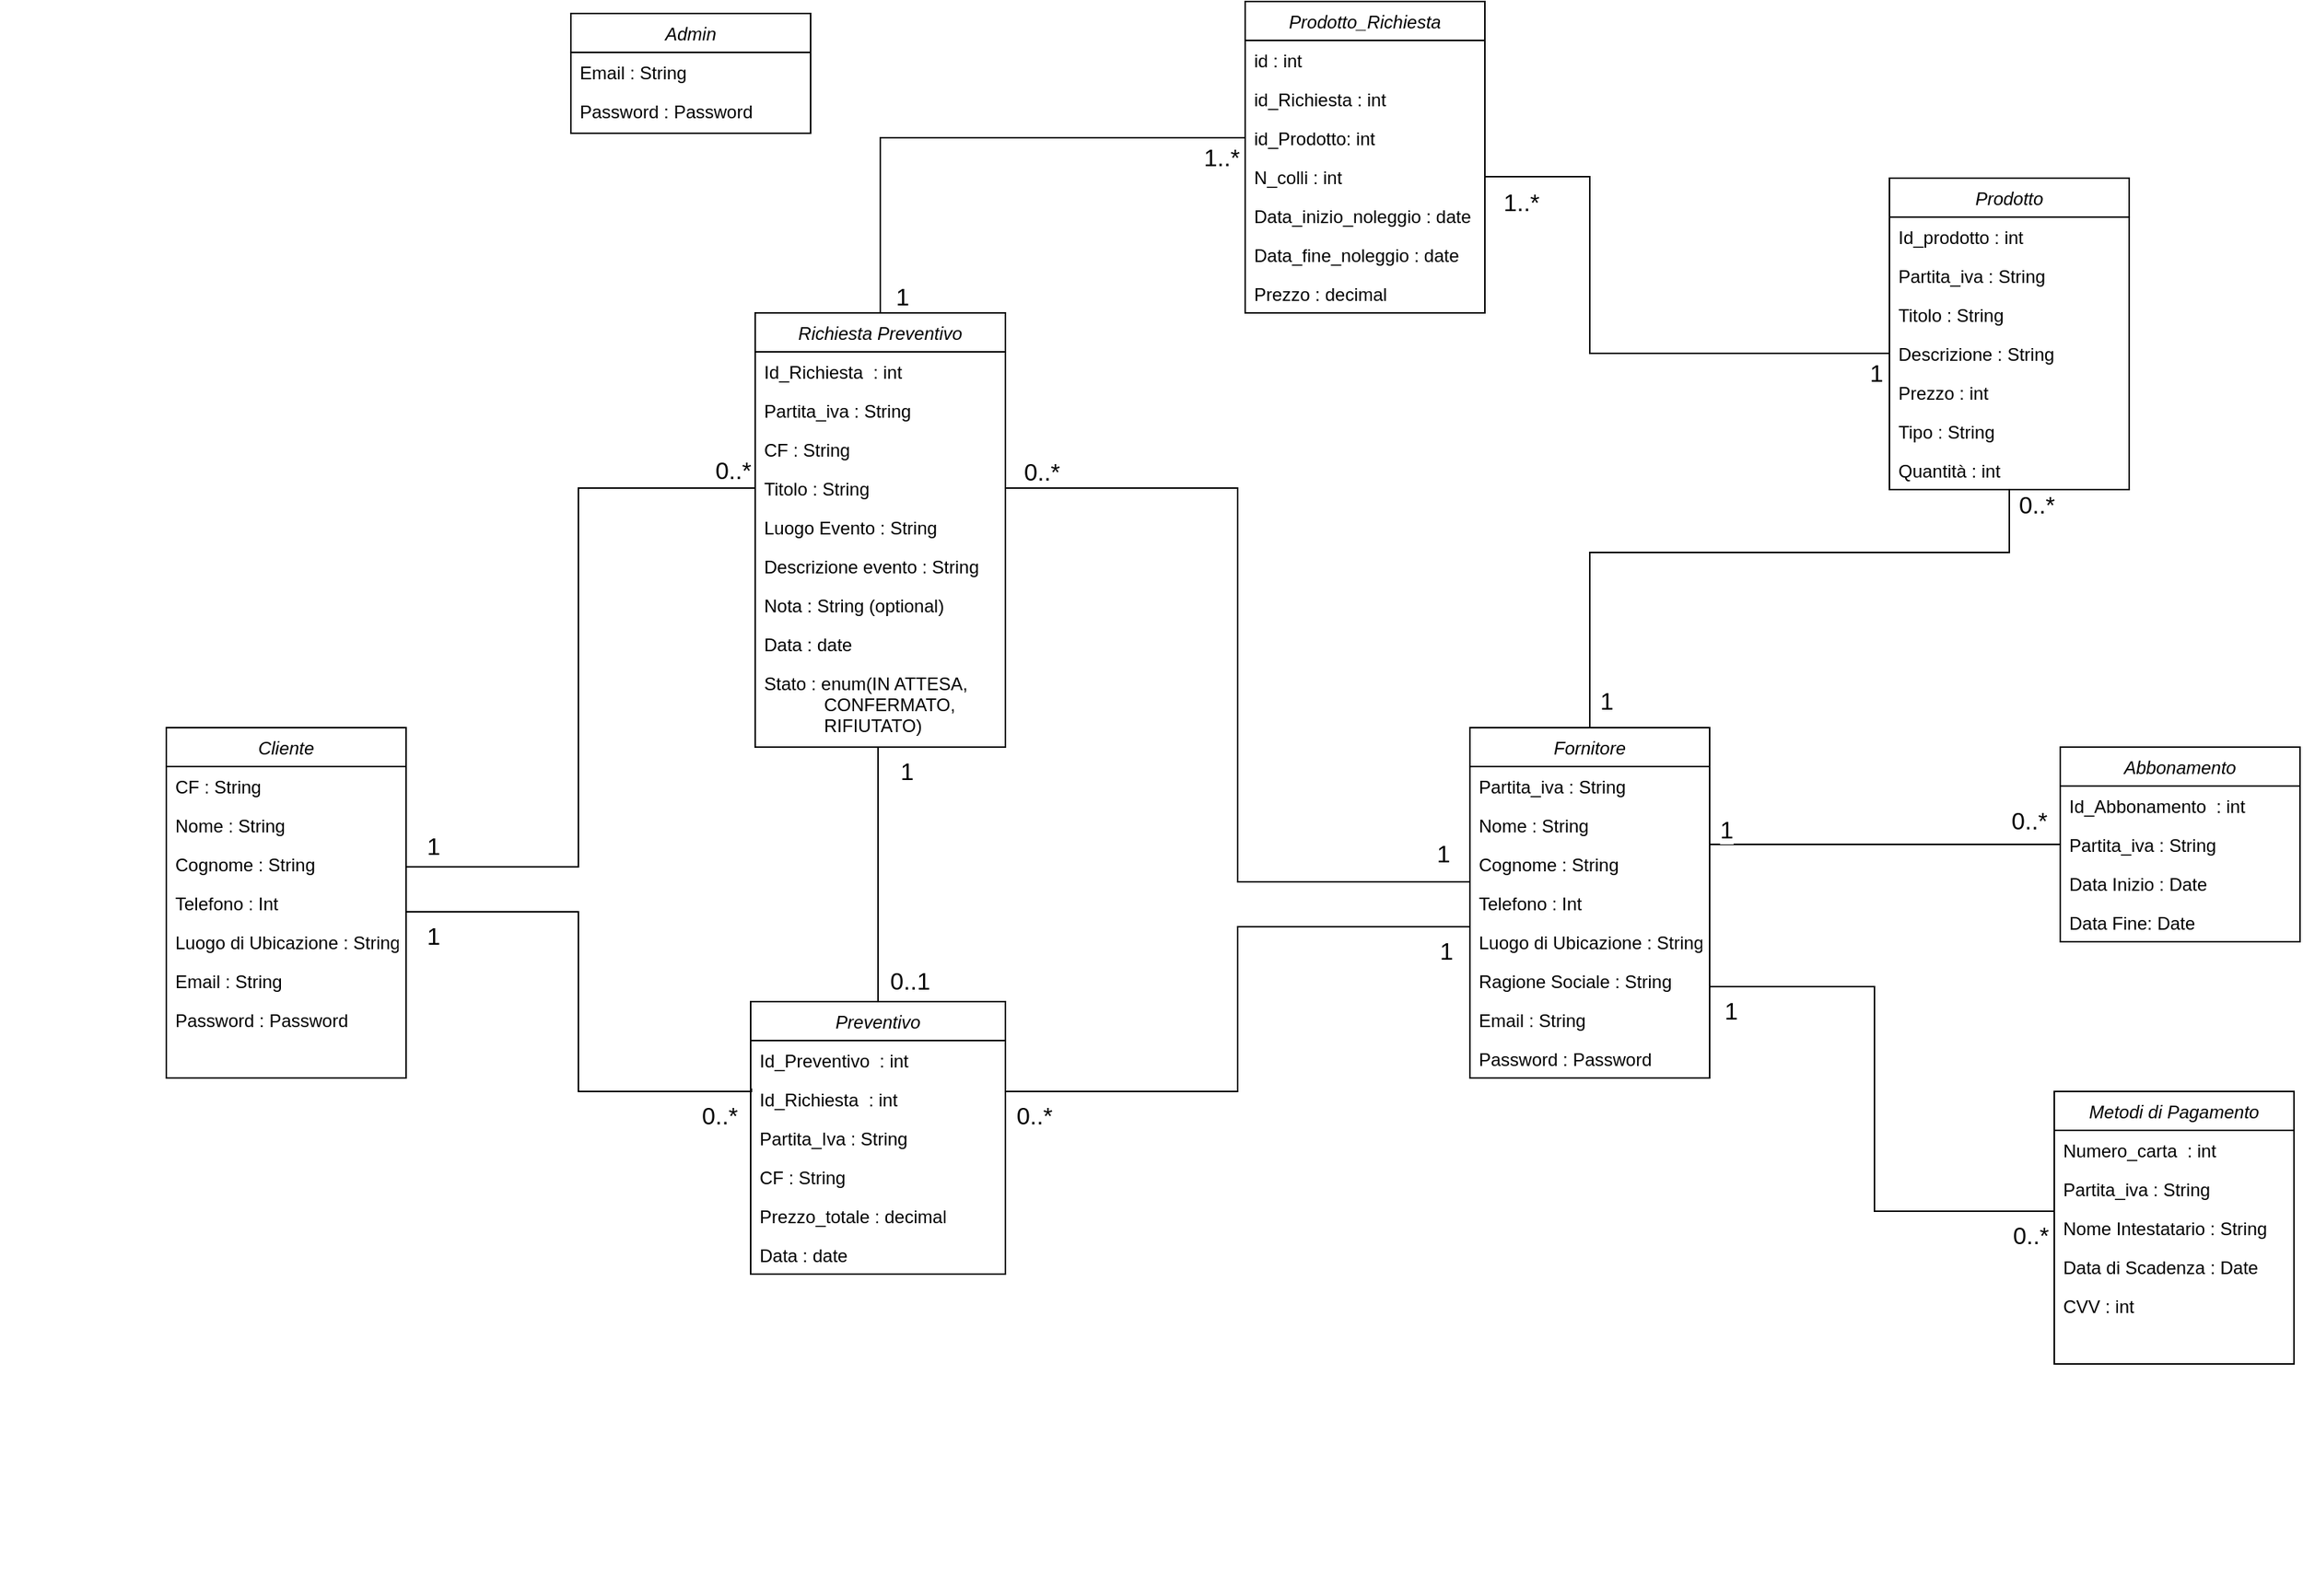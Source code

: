 <mxfile version="13.9.9" type="device"><diagram id="SDFkzyqDm2Gq8YlCir3R" name="Page-1"><mxGraphModel dx="316" dy="1874" grid="1" gridSize="10" guides="1" tooltips="1" connect="1" arrows="1" fold="1" page="1" pageScale="1" pageWidth="827" pageHeight="1169" math="0" shadow="0"><root><mxCell id="0"/><mxCell id="1" parent="0"/><mxCell id="VAvc2lGkPpi2pJsrb6RU-1" style="edgeStyle=orthogonalEdgeStyle;rounded=0;orthogonalLoop=1;jettySize=auto;html=1;endArrow=none;endFill=0;entryX=0;entryY=0.5;entryDx=0;entryDy=0;" parent="1" source="VAvc2lGkPpi2pJsrb6RU-7" target="VAvc2lGkPpi2pJsrb6RU-71" edge="1"><mxGeometry relative="1" as="geometry"><mxPoint x="390" y="-736" as="targetPoint"/><Array as="points"><mxPoint x="385" y="-546"/><mxPoint x="385" y="-799"/></Array></mxGeometry></mxCell><mxCell id="VAvc2lGkPpi2pJsrb6RU-2" value="&lt;span style=&quot;font-size: 16px&quot;&gt;0..*&lt;/span&gt;" style="edgeLabel;html=1;align=center;verticalAlign=middle;resizable=0;points=[];" parent="VAvc2lGkPpi2pJsrb6RU-1" vertex="1" connectable="0"><mxGeometry x="-0.63" relative="1" as="geometry"><mxPoint x="122.88" y="-264.94" as="offset"/></mxGeometry></mxCell><mxCell id="VAvc2lGkPpi2pJsrb6RU-3" style="edgeStyle=orthogonalEdgeStyle;rounded=0;orthogonalLoop=1;jettySize=auto;html=1;entryX=0.003;entryY=0.231;entryDx=0;entryDy=0;endArrow=none;endFill=0;exitX=1;exitY=0.115;exitDx=0;exitDy=0;exitPerimeter=0;entryPerimeter=0;" parent="1" source="VAvc2lGkPpi2pJsrb6RU-13" target="VAvc2lGkPpi2pJsrb6RU-80" edge="1"><mxGeometry relative="1" as="geometry"><Array as="points"><mxPoint x="270" y="-516"/><mxPoint x="385" y="-516"/><mxPoint x="385" y="-396"/><mxPoint x="501" y="-396"/></Array></mxGeometry></mxCell><mxCell id="VAvc2lGkPpi2pJsrb6RU-7" value="Cliente" style="swimlane;fontStyle=2;align=center;verticalAlign=top;childLayout=stackLayout;horizontal=1;startSize=26;horizontalStack=0;resizeParent=1;resizeLast=0;collapsible=1;marginBottom=0;rounded=0;shadow=0;strokeWidth=1;" parent="1" vertex="1"><mxGeometry x="110" y="-639" width="160" height="234" as="geometry"><mxRectangle x="20" y="37" width="160" height="26" as="alternateBounds"/></mxGeometry></mxCell><mxCell id="VAvc2lGkPpi2pJsrb6RU-8" value="CF : String&#10;" style="text;align=left;verticalAlign=top;spacingLeft=4;spacingRight=4;overflow=hidden;rotatable=0;points=[[0,0.5],[1,0.5]];portConstraint=eastwest;rounded=0;shadow=0;html=0;" parent="VAvc2lGkPpi2pJsrb6RU-7" vertex="1"><mxGeometry y="26" width="160" height="26" as="geometry"/></mxCell><mxCell id="VAvc2lGkPpi2pJsrb6RU-9" value="Nome : String" style="text;align=left;verticalAlign=top;spacingLeft=4;spacingRight=4;overflow=hidden;rotatable=0;points=[[0,0.5],[1,0.5]];portConstraint=eastwest;rounded=0;shadow=0;html=0;" parent="VAvc2lGkPpi2pJsrb6RU-7" vertex="1"><mxGeometry y="52" width="160" height="26" as="geometry"/></mxCell><mxCell id="VAvc2lGkPpi2pJsrb6RU-10" value="Cognome : String&#10;" style="text;align=left;verticalAlign=top;spacingLeft=4;spacingRight=4;overflow=hidden;rotatable=0;points=[[0,0.5],[1,0.5]];portConstraint=eastwest;rounded=0;shadow=0;html=0;" parent="VAvc2lGkPpi2pJsrb6RU-7" vertex="1"><mxGeometry y="78" width="160" height="26" as="geometry"/></mxCell><mxCell id="VAvc2lGkPpi2pJsrb6RU-12" value="Telefono : Int&#10;" style="text;align=left;verticalAlign=top;spacingLeft=4;spacingRight=4;overflow=hidden;rotatable=0;points=[[0,0.5],[1,0.5]];portConstraint=eastwest;rounded=0;shadow=0;html=0;" parent="VAvc2lGkPpi2pJsrb6RU-7" vertex="1"><mxGeometry y="104" width="160" height="26" as="geometry"/></mxCell><mxCell id="VAvc2lGkPpi2pJsrb6RU-13" value="Luogo di Ubicazione : String&#10;" style="text;align=left;verticalAlign=top;spacingLeft=4;spacingRight=4;overflow=hidden;rotatable=0;points=[[0,0.5],[1,0.5]];portConstraint=eastwest;rounded=0;shadow=0;html=0;" parent="VAvc2lGkPpi2pJsrb6RU-7" vertex="1"><mxGeometry y="130" width="160" height="26" as="geometry"/></mxCell><mxCell id="VAvc2lGkPpi2pJsrb6RU-14" value="Email : String&#10;" style="text;align=left;verticalAlign=top;spacingLeft=4;spacingRight=4;overflow=hidden;rotatable=0;points=[[0,0.5],[1,0.5]];portConstraint=eastwest;rounded=0;shadow=0;html=0;" parent="VAvc2lGkPpi2pJsrb6RU-7" vertex="1"><mxGeometry y="156" width="160" height="26" as="geometry"/></mxCell><mxCell id="VAvc2lGkPpi2pJsrb6RU-15" value="Password : Password" style="text;align=left;verticalAlign=top;spacingLeft=4;spacingRight=4;overflow=hidden;rotatable=0;points=[[0,0.5],[1,0.5]];portConstraint=eastwest;rounded=0;shadow=0;html=0;" parent="VAvc2lGkPpi2pJsrb6RU-7" vertex="1"><mxGeometry y="182" width="160" height="26" as="geometry"/></mxCell><mxCell id="VAvc2lGkPpi2pJsrb6RU-16" style="edgeStyle=orthogonalEdgeStyle;rounded=0;orthogonalLoop=1;jettySize=auto;html=1;entryX=1;entryY=0.5;entryDx=0;entryDy=0;endArrow=none;endFill=0;" parent="1" source="VAvc2lGkPpi2pJsrb6RU-23" target="VAvc2lGkPpi2pJsrb6RU-80" edge="1"><mxGeometry relative="1" as="geometry"><Array as="points"><mxPoint x="825" y="-506"/><mxPoint x="825" y="-396"/><mxPoint x="670" y="-396"/></Array></mxGeometry></mxCell><mxCell id="VAvc2lGkPpi2pJsrb6RU-18" style="edgeStyle=orthogonalEdgeStyle;rounded=0;orthogonalLoop=1;jettySize=auto;html=1;endArrow=none;endFill=0;exitX=0;exitY=0.5;exitDx=0;exitDy=0;entryX=1;entryY=0.5;entryDx=0;entryDy=0;" parent="1" source="VAvc2lGkPpi2pJsrb6RU-26" target="VAvc2lGkPpi2pJsrb6RU-71" edge="1"><mxGeometry relative="1" as="geometry"><mxPoint x="675" y="-799" as="targetPoint"/><Array as="points"><mxPoint x="980" y="-536"/><mxPoint x="825" y="-536"/><mxPoint x="825" y="-799"/></Array></mxGeometry></mxCell><mxCell id="VAvc2lGkPpi2pJsrb6RU-19" style="edgeStyle=orthogonalEdgeStyle;rounded=0;orthogonalLoop=1;jettySize=auto;html=1;endArrow=none;endFill=0;" parent="1" source="VAvc2lGkPpi2pJsrb6RU-23" target="VAvc2lGkPpi2pJsrb6RU-33" edge="1"><mxGeometry relative="1" as="geometry"><Array as="points"><mxPoint x="1060" y="-756"/><mxPoint x="1340" y="-756"/></Array></mxGeometry></mxCell><mxCell id="9j2mVRiyIBlWu7jZf75k-10" style="edgeStyle=orthogonalEdgeStyle;rounded=0;orthogonalLoop=1;jettySize=auto;html=1;endArrow=none;endFill=0;" edge="1" parent="1" source="VAvc2lGkPpi2pJsrb6RU-23" target="VAvc2lGkPpi2pJsrb6RU-41"><mxGeometry relative="1" as="geometry"><Array as="points"><mxPoint x="1200" y="-561"/><mxPoint x="1200" y="-561"/></Array></mxGeometry></mxCell><mxCell id="VAvc2lGkPpi2pJsrb6RU-23" value="Fornitore" style="swimlane;fontStyle=2;align=center;verticalAlign=top;childLayout=stackLayout;horizontal=1;startSize=26;horizontalStack=0;resizeParent=1;resizeLast=0;collapsible=1;marginBottom=0;rounded=0;shadow=0;strokeWidth=1;" parent="1" vertex="1"><mxGeometry x="980" y="-639" width="160" height="234" as="geometry"><mxRectangle x="890" y="37" width="160" height="26" as="alternateBounds"/></mxGeometry></mxCell><mxCell id="VAvc2lGkPpi2pJsrb6RU-24" value="Partita_iva : String&#10;" style="text;align=left;verticalAlign=top;spacingLeft=4;spacingRight=4;overflow=hidden;rotatable=0;points=[[0,0.5],[1,0.5]];portConstraint=eastwest;rounded=0;shadow=0;html=0;" parent="VAvc2lGkPpi2pJsrb6RU-23" vertex="1"><mxGeometry y="26" width="160" height="26" as="geometry"/></mxCell><mxCell id="VAvc2lGkPpi2pJsrb6RU-25" value="Nome : String" style="text;align=left;verticalAlign=top;spacingLeft=4;spacingRight=4;overflow=hidden;rotatable=0;points=[[0,0.5],[1,0.5]];portConstraint=eastwest;rounded=0;shadow=0;html=0;" parent="VAvc2lGkPpi2pJsrb6RU-23" vertex="1"><mxGeometry y="52" width="160" height="26" as="geometry"/></mxCell><mxCell id="VAvc2lGkPpi2pJsrb6RU-26" value="Cognome : String&#10;" style="text;align=left;verticalAlign=top;spacingLeft=4;spacingRight=4;overflow=hidden;rotatable=0;points=[[0,0.5],[1,0.5]];portConstraint=eastwest;rounded=0;shadow=0;html=0;" parent="VAvc2lGkPpi2pJsrb6RU-23" vertex="1"><mxGeometry y="78" width="160" height="26" as="geometry"/></mxCell><mxCell id="VAvc2lGkPpi2pJsrb6RU-27" value="Telefono : Int&#10;" style="text;align=left;verticalAlign=top;spacingLeft=4;spacingRight=4;overflow=hidden;rotatable=0;points=[[0,0.5],[1,0.5]];portConstraint=eastwest;rounded=0;shadow=0;html=0;" parent="VAvc2lGkPpi2pJsrb6RU-23" vertex="1"><mxGeometry y="104" width="160" height="26" as="geometry"/></mxCell><mxCell id="VAvc2lGkPpi2pJsrb6RU-28" value="Luogo di Ubicazione : String&#10;" style="text;align=left;verticalAlign=top;spacingLeft=4;spacingRight=4;overflow=hidden;rotatable=0;points=[[0,0.5],[1,0.5]];portConstraint=eastwest;rounded=0;shadow=0;html=0;" parent="VAvc2lGkPpi2pJsrb6RU-23" vertex="1"><mxGeometry y="130" width="160" height="26" as="geometry"/></mxCell><mxCell id="VAvc2lGkPpi2pJsrb6RU-29" value="Ragione Sociale : String&#10;" style="text;align=left;verticalAlign=top;spacingLeft=4;spacingRight=4;overflow=hidden;rotatable=0;points=[[0,0.5],[1,0.5]];portConstraint=eastwest;rounded=0;shadow=0;html=0;" parent="VAvc2lGkPpi2pJsrb6RU-23" vertex="1"><mxGeometry y="156" width="160" height="26" as="geometry"/></mxCell><mxCell id="VAvc2lGkPpi2pJsrb6RU-30" value="Email : String&#10;" style="text;align=left;verticalAlign=top;spacingLeft=4;spacingRight=4;overflow=hidden;rotatable=0;points=[[0,0.5],[1,0.5]];portConstraint=eastwest;rounded=0;shadow=0;html=0;" parent="VAvc2lGkPpi2pJsrb6RU-23" vertex="1"><mxGeometry y="182" width="160" height="26" as="geometry"/></mxCell><mxCell id="VAvc2lGkPpi2pJsrb6RU-31" value="Password : Password" style="text;align=left;verticalAlign=top;spacingLeft=4;spacingRight=4;overflow=hidden;rotatable=0;points=[[0,0.5],[1,0.5]];portConstraint=eastwest;rounded=0;shadow=0;html=0;" parent="VAvc2lGkPpi2pJsrb6RU-23" vertex="1"><mxGeometry y="208" width="160" height="26" as="geometry"/></mxCell><mxCell id="VAvc2lGkPpi2pJsrb6RU-33" value="Prodotto" style="swimlane;fontStyle=2;align=center;verticalAlign=top;childLayout=stackLayout;horizontal=1;startSize=26;horizontalStack=0;resizeParent=1;resizeLast=0;collapsible=1;marginBottom=0;rounded=0;shadow=0;strokeWidth=1;" parent="1" vertex="1"><mxGeometry x="1260" y="-1006" width="160" height="208" as="geometry"><mxRectangle x="630" y="480" width="160" height="26" as="alternateBounds"/></mxGeometry></mxCell><mxCell id="VAvc2lGkPpi2pJsrb6RU-34" value="Id_prodotto : int" style="text;align=left;verticalAlign=top;spacingLeft=4;spacingRight=4;overflow=hidden;rotatable=0;points=[[0,0.5],[1,0.5]];portConstraint=eastwest;" parent="VAvc2lGkPpi2pJsrb6RU-33" vertex="1"><mxGeometry y="26" width="160" height="26" as="geometry"/></mxCell><mxCell id="VAvc2lGkPpi2pJsrb6RU-35" value="Partita_iva : String" style="text;align=left;verticalAlign=top;spacingLeft=4;spacingRight=4;overflow=hidden;rotatable=0;points=[[0,0.5],[1,0.5]];portConstraint=eastwest;rounded=0;shadow=0;html=0;" parent="VAvc2lGkPpi2pJsrb6RU-33" vertex="1"><mxGeometry y="52" width="160" height="26" as="geometry"/></mxCell><mxCell id="VAvc2lGkPpi2pJsrb6RU-36" value="Titolo : String" style="text;align=left;verticalAlign=top;spacingLeft=4;spacingRight=4;overflow=hidden;rotatable=0;points=[[0,0.5],[1,0.5]];portConstraint=eastwest;rounded=0;shadow=0;html=0;" parent="VAvc2lGkPpi2pJsrb6RU-33" vertex="1"><mxGeometry y="78" width="160" height="26" as="geometry"/></mxCell><mxCell id="VAvc2lGkPpi2pJsrb6RU-37" value="Descrizione : String&#10;" style="text;align=left;verticalAlign=top;spacingLeft=4;spacingRight=4;overflow=hidden;rotatable=0;points=[[0,0.5],[1,0.5]];portConstraint=eastwest;rounded=0;shadow=0;html=0;" parent="VAvc2lGkPpi2pJsrb6RU-33" vertex="1"><mxGeometry y="104" width="160" height="26" as="geometry"/></mxCell><mxCell id="VAvc2lGkPpi2pJsrb6RU-38" value="Prezzo : int" style="text;align=left;verticalAlign=top;spacingLeft=4;spacingRight=4;overflow=hidden;rotatable=0;points=[[0,0.5],[1,0.5]];portConstraint=eastwest;rounded=0;shadow=0;html=0;" parent="VAvc2lGkPpi2pJsrb6RU-33" vertex="1"><mxGeometry y="130" width="160" height="26" as="geometry"/></mxCell><mxCell id="VAvc2lGkPpi2pJsrb6RU-39" value="Tipo : String" style="text;align=left;verticalAlign=top;spacingLeft=4;spacingRight=4;overflow=hidden;rotatable=0;points=[[0,0.5],[1,0.5]];portConstraint=eastwest;rounded=0;shadow=0;html=0;" parent="VAvc2lGkPpi2pJsrb6RU-33" vertex="1"><mxGeometry y="156" width="160" height="26" as="geometry"/></mxCell><mxCell id="VAvc2lGkPpi2pJsrb6RU-40" value="Quantità : int" style="text;align=left;verticalAlign=top;spacingLeft=4;spacingRight=4;overflow=hidden;rotatable=0;points=[[0,0.5],[1,0.5]];portConstraint=eastwest;rounded=0;shadow=0;html=0;" parent="VAvc2lGkPpi2pJsrb6RU-33" vertex="1"><mxGeometry y="182" width="160" height="26" as="geometry"/></mxCell><mxCell id="VAvc2lGkPpi2pJsrb6RU-41" value="Abbonamento" style="swimlane;fontStyle=2;align=center;verticalAlign=top;childLayout=stackLayout;horizontal=1;startSize=26;horizontalStack=0;resizeParent=1;resizeLast=0;collapsible=1;marginBottom=0;rounded=0;shadow=0;strokeWidth=1;" parent="1" vertex="1"><mxGeometry x="1374" y="-626" width="160" height="130" as="geometry"><mxRectangle x="1280" width="160" height="26" as="alternateBounds"/></mxGeometry></mxCell><mxCell id="VAvc2lGkPpi2pJsrb6RU-42" value="Id_Abbonamento  : int" style="text;align=left;verticalAlign=top;spacingLeft=4;spacingRight=4;overflow=hidden;rotatable=0;points=[[0,0.5],[1,0.5]];portConstraint=eastwest;" parent="VAvc2lGkPpi2pJsrb6RU-41" vertex="1"><mxGeometry y="26" width="160" height="26" as="geometry"/></mxCell><mxCell id="VAvc2lGkPpi2pJsrb6RU-43" value="Partita_iva : String&#10;" style="text;align=left;verticalAlign=top;spacingLeft=4;spacingRight=4;overflow=hidden;rotatable=0;points=[[0,0.5],[1,0.5]];portConstraint=eastwest;" parent="VAvc2lGkPpi2pJsrb6RU-41" vertex="1"><mxGeometry y="52" width="160" height="26" as="geometry"/></mxCell><mxCell id="VAvc2lGkPpi2pJsrb6RU-44" value="Data Inizio : Date" style="text;align=left;verticalAlign=top;spacingLeft=4;spacingRight=4;overflow=hidden;rotatable=0;points=[[0,0.5],[1,0.5]];portConstraint=eastwest;rounded=0;shadow=0;html=0;" parent="VAvc2lGkPpi2pJsrb6RU-41" vertex="1"><mxGeometry y="78" width="160" height="26" as="geometry"/></mxCell><mxCell id="VAvc2lGkPpi2pJsrb6RU-45" value="Data Fine: Date" style="text;align=left;verticalAlign=top;spacingLeft=4;spacingRight=4;overflow=hidden;rotatable=0;points=[[0,0.5],[1,0.5]];portConstraint=eastwest;rounded=0;shadow=0;html=0;" parent="VAvc2lGkPpi2pJsrb6RU-41" vertex="1"><mxGeometry y="104" width="160" height="26" as="geometry"/></mxCell><mxCell id="VAvc2lGkPpi2pJsrb6RU-48" value="Admin" style="swimlane;fontStyle=2;align=center;verticalAlign=top;childLayout=stackLayout;horizontal=1;startSize=26;horizontalStack=0;resizeParent=1;resizeLast=0;collapsible=1;marginBottom=0;rounded=0;shadow=0;strokeWidth=1;" parent="1" vertex="1"><mxGeometry x="380" y="-1116" width="160" height="80" as="geometry"><mxRectangle x="40" y="600" width="160" height="26" as="alternateBounds"/></mxGeometry></mxCell><mxCell id="VAvc2lGkPpi2pJsrb6RU-49" value="Email : String&#10;" style="text;align=left;verticalAlign=top;spacingLeft=4;spacingRight=4;overflow=hidden;rotatable=0;points=[[0,0.5],[1,0.5]];portConstraint=eastwest;rounded=0;shadow=0;html=0;" parent="VAvc2lGkPpi2pJsrb6RU-48" vertex="1"><mxGeometry y="26" width="160" height="26" as="geometry"/></mxCell><mxCell id="VAvc2lGkPpi2pJsrb6RU-50" value="Password : Password" style="text;align=left;verticalAlign=top;spacingLeft=4;spacingRight=4;overflow=hidden;rotatable=0;points=[[0,0.5],[1,0.5]];portConstraint=eastwest;rounded=0;shadow=0;html=0;" parent="VAvc2lGkPpi2pJsrb6RU-48" vertex="1"><mxGeometry y="52" width="160" height="26" as="geometry"/></mxCell><mxCell id="VAvc2lGkPpi2pJsrb6RU-58" style="edgeStyle=orthogonalEdgeStyle;rounded=0;orthogonalLoop=1;jettySize=auto;html=1;entryX=1;entryY=0.75;entryDx=0;entryDy=0;endArrow=none;endFill=0;" parent="1" source="VAvc2lGkPpi2pJsrb6RU-59" target="VAvc2lGkPpi2pJsrb6RU-23" edge="1"><mxGeometry relative="1" as="geometry"><Array as="points"><mxPoint x="1250" y="-316"/><mxPoint x="1250" y="-466"/><mxPoint x="1140" y="-466"/></Array></mxGeometry></mxCell><mxCell id="VAvc2lGkPpi2pJsrb6RU-59" value="Metodi di Pagamento" style="swimlane;fontStyle=2;align=center;verticalAlign=top;childLayout=stackLayout;horizontal=1;startSize=26;horizontalStack=0;resizeParent=1;resizeLast=0;collapsible=1;marginBottom=0;rounded=0;shadow=0;strokeWidth=1;" parent="1" vertex="1"><mxGeometry x="1370" y="-396" width="160" height="182" as="geometry"><mxRectangle x="1280" y="330" width="160" height="26" as="alternateBounds"/></mxGeometry></mxCell><mxCell id="VAvc2lGkPpi2pJsrb6RU-60" value="Numero_carta  : int" style="text;align=left;verticalAlign=top;spacingLeft=4;spacingRight=4;overflow=hidden;rotatable=0;points=[[0,0.5],[1,0.5]];portConstraint=eastwest;" parent="VAvc2lGkPpi2pJsrb6RU-59" vertex="1"><mxGeometry y="26" width="160" height="26" as="geometry"/></mxCell><mxCell id="9j2mVRiyIBlWu7jZf75k-11" value="Partita_iva : String&#10;" style="text;align=left;verticalAlign=top;spacingLeft=4;spacingRight=4;overflow=hidden;rotatable=0;points=[[0,0.5],[1,0.5]];portConstraint=eastwest;" vertex="1" parent="VAvc2lGkPpi2pJsrb6RU-59"><mxGeometry y="52" width="160" height="26" as="geometry"/></mxCell><mxCell id="VAvc2lGkPpi2pJsrb6RU-62" value="Nome Intestatario : String" style="text;align=left;verticalAlign=top;spacingLeft=4;spacingRight=4;overflow=hidden;rotatable=0;points=[[0,0.5],[1,0.5]];portConstraint=eastwest;rounded=0;shadow=0;html=0;" parent="VAvc2lGkPpi2pJsrb6RU-59" vertex="1"><mxGeometry y="78" width="160" height="26" as="geometry"/></mxCell><mxCell id="VAvc2lGkPpi2pJsrb6RU-63" value="Data di Scadenza : Date" style="text;align=left;verticalAlign=top;spacingLeft=4;spacingRight=4;overflow=hidden;rotatable=0;points=[[0,0.5],[1,0.5]];portConstraint=eastwest;rounded=0;shadow=0;html=0;" parent="VAvc2lGkPpi2pJsrb6RU-59" vertex="1"><mxGeometry y="104" width="160" height="26" as="geometry"/></mxCell><mxCell id="VAvc2lGkPpi2pJsrb6RU-64" value="CVV : int" style="text;align=left;verticalAlign=top;spacingLeft=4;spacingRight=4;overflow=hidden;rotatable=0;points=[[0,0.5],[1,0.5]];portConstraint=eastwest;rounded=0;shadow=0;html=0;" parent="VAvc2lGkPpi2pJsrb6RU-59" vertex="1"><mxGeometry y="130" width="160" height="26" as="geometry"/></mxCell><mxCell id="VAvc2lGkPpi2pJsrb6RU-65" style="edgeStyle=orthogonalEdgeStyle;rounded=0;orthogonalLoop=1;jettySize=auto;html=1;entryX=0.5;entryY=0;entryDx=0;entryDy=0;endArrow=none;endFill=0;" parent="1" source="VAvc2lGkPpi2pJsrb6RU-67" target="VAvc2lGkPpi2pJsrb6RU-78" edge="1"><mxGeometry relative="1" as="geometry"><Array as="points"><mxPoint x="585" y="-526"/><mxPoint x="585" y="-526"/></Array></mxGeometry></mxCell><mxCell id="VAvc2lGkPpi2pJsrb6RU-66" style="edgeStyle=orthogonalEdgeStyle;rounded=0;orthogonalLoop=1;jettySize=auto;html=1;endArrow=none;endFill=0;" parent="1" source="VAvc2lGkPpi2pJsrb6RU-67" target="VAvc2lGkPpi2pJsrb6RU-89" edge="1"><mxGeometry relative="1" as="geometry"/></mxCell><mxCell id="VAvc2lGkPpi2pJsrb6RU-67" value="Richiesta Preventivo" style="swimlane;fontStyle=2;align=center;verticalAlign=top;childLayout=stackLayout;horizontal=1;startSize=26;horizontalStack=0;resizeParent=1;resizeLast=0;collapsible=1;marginBottom=0;rounded=0;shadow=0;strokeWidth=1;" parent="1" vertex="1"><mxGeometry x="503" y="-916" width="167" height="290" as="geometry"><mxRectangle x="310" y="-80" width="160" height="26" as="alternateBounds"/></mxGeometry></mxCell><mxCell id="VAvc2lGkPpi2pJsrb6RU-68" value="Id_Richiesta  : int" style="text;align=left;verticalAlign=top;spacingLeft=4;spacingRight=4;overflow=hidden;rotatable=0;points=[[0,0.5],[1,0.5]];portConstraint=eastwest;" parent="VAvc2lGkPpi2pJsrb6RU-67" vertex="1"><mxGeometry y="26" width="167" height="26" as="geometry"/></mxCell><mxCell id="VAvc2lGkPpi2pJsrb6RU-70" value="Partita_iva : String&#10;" style="text;align=left;verticalAlign=top;spacingLeft=4;spacingRight=4;overflow=hidden;rotatable=0;points=[[0,0.5],[1,0.5]];portConstraint=eastwest;" parent="VAvc2lGkPpi2pJsrb6RU-67" vertex="1"><mxGeometry y="52" width="167" height="26" as="geometry"/></mxCell><mxCell id="VAvc2lGkPpi2pJsrb6RU-71" value="CF : String" style="text;align=left;verticalAlign=top;spacingLeft=4;spacingRight=4;overflow=hidden;rotatable=0;points=[[0,0.5],[1,0.5]];portConstraint=eastwest;" parent="VAvc2lGkPpi2pJsrb6RU-67" vertex="1"><mxGeometry y="78" width="167" height="26" as="geometry"/></mxCell><mxCell id="VAvc2lGkPpi2pJsrb6RU-72" value="Titolo : String" style="text;align=left;verticalAlign=top;spacingLeft=4;spacingRight=4;overflow=hidden;rotatable=0;points=[[0,0.5],[1,0.5]];portConstraint=eastwest;rounded=0;shadow=0;html=0;" parent="VAvc2lGkPpi2pJsrb6RU-67" vertex="1"><mxGeometry y="104" width="167" height="26" as="geometry"/></mxCell><mxCell id="VAvc2lGkPpi2pJsrb6RU-73" value="Luogo Evento : String " style="text;align=left;verticalAlign=top;spacingLeft=4;spacingRight=4;overflow=hidden;rotatable=0;points=[[0,0.5],[1,0.5]];portConstraint=eastwest;rounded=0;shadow=0;html=0;" parent="VAvc2lGkPpi2pJsrb6RU-67" vertex="1"><mxGeometry y="130" width="167" height="26" as="geometry"/></mxCell><mxCell id="VAvc2lGkPpi2pJsrb6RU-74" value="Descrizione evento : String" style="text;align=left;verticalAlign=top;spacingLeft=4;spacingRight=4;overflow=hidden;rotatable=0;points=[[0,0.5],[1,0.5]];portConstraint=eastwest;rounded=0;shadow=0;html=0;" parent="VAvc2lGkPpi2pJsrb6RU-67" vertex="1"><mxGeometry y="156" width="167" height="26" as="geometry"/></mxCell><mxCell id="VAvc2lGkPpi2pJsrb6RU-75" value="Nota : String (optional)" style="text;align=left;verticalAlign=top;spacingLeft=4;spacingRight=4;overflow=hidden;rotatable=0;points=[[0,0.5],[1,0.5]];portConstraint=eastwest;rounded=0;shadow=0;html=0;" parent="VAvc2lGkPpi2pJsrb6RU-67" vertex="1"><mxGeometry y="182" width="167" height="26" as="geometry"/></mxCell><mxCell id="VAvc2lGkPpi2pJsrb6RU-76" value="Data : date" style="text;align=left;verticalAlign=top;spacingLeft=4;spacingRight=4;overflow=hidden;rotatable=0;points=[[0,0.5],[1,0.5]];portConstraint=eastwest;rounded=0;shadow=0;html=0;" parent="VAvc2lGkPpi2pJsrb6RU-67" vertex="1"><mxGeometry y="208" width="167" height="26" as="geometry"/></mxCell><mxCell id="VAvc2lGkPpi2pJsrb6RU-77" value="Stato : enum(IN ATTESA, &#10;            CONFERMATO, &#10;            RIFIUTATO)" style="text;align=left;verticalAlign=top;spacingLeft=4;spacingRight=4;overflow=hidden;rotatable=0;points=[[0,0.5],[1,0.5]];portConstraint=eastwest;rounded=0;shadow=0;html=0;" parent="VAvc2lGkPpi2pJsrb6RU-67" vertex="1"><mxGeometry y="234" width="167" height="56" as="geometry"/></mxCell><mxCell id="VAvc2lGkPpi2pJsrb6RU-78" value="Preventivo" style="swimlane;fontStyle=2;align=center;verticalAlign=top;childLayout=stackLayout;horizontal=1;startSize=26;horizontalStack=0;resizeParent=1;resizeLast=0;collapsible=1;marginBottom=0;rounded=0;shadow=0;strokeWidth=1;" parent="1" vertex="1"><mxGeometry x="500" y="-456" width="170" height="182" as="geometry"><mxRectangle x="580" y="-80" width="160" height="26" as="alternateBounds"/></mxGeometry></mxCell><mxCell id="VAvc2lGkPpi2pJsrb6RU-79" value="Id_Preventivo  : int" style="text;align=left;verticalAlign=top;spacingLeft=4;spacingRight=4;overflow=hidden;rotatable=0;points=[[0,0.5],[1,0.5]];portConstraint=eastwest;" parent="VAvc2lGkPpi2pJsrb6RU-78" vertex="1"><mxGeometry y="26" width="170" height="26" as="geometry"/></mxCell><mxCell id="VAvc2lGkPpi2pJsrb6RU-80" value="Id_Richiesta  : int " style="text;align=left;verticalAlign=top;spacingLeft=4;spacingRight=4;overflow=hidden;rotatable=0;points=[[0,0.5],[1,0.5]];portConstraint=eastwest;" parent="VAvc2lGkPpi2pJsrb6RU-78" vertex="1"><mxGeometry y="52" width="170" height="26" as="geometry"/></mxCell><mxCell id="VAvc2lGkPpi2pJsrb6RU-81" value="Partita_Iva : String" style="text;align=left;verticalAlign=top;spacingLeft=4;spacingRight=4;overflow=hidden;rotatable=0;points=[[0,0.5],[1,0.5]];portConstraint=eastwest;rounded=0;shadow=0;html=0;" parent="VAvc2lGkPpi2pJsrb6RU-78" vertex="1"><mxGeometry y="78" width="170" height="26" as="geometry"/></mxCell><mxCell id="VAvc2lGkPpi2pJsrb6RU-82" value="CF : String" style="text;align=left;verticalAlign=top;spacingLeft=4;spacingRight=4;overflow=hidden;rotatable=0;points=[[0,0.5],[1,0.5]];portConstraint=eastwest;rounded=0;shadow=0;html=0;" parent="VAvc2lGkPpi2pJsrb6RU-78" vertex="1"><mxGeometry y="104" width="170" height="26" as="geometry"/></mxCell><mxCell id="VAvc2lGkPpi2pJsrb6RU-83" value="Prezzo_totale : decimal" style="text;align=left;verticalAlign=top;spacingLeft=4;spacingRight=4;overflow=hidden;rotatable=0;points=[[0,0.5],[1,0.5]];portConstraint=eastwest;rounded=0;shadow=0;html=0;" parent="VAvc2lGkPpi2pJsrb6RU-78" vertex="1"><mxGeometry y="130" width="170" height="26" as="geometry"/></mxCell><mxCell id="VAvc2lGkPpi2pJsrb6RU-84" value="Data : date" style="text;align=left;verticalAlign=top;spacingLeft=4;spacingRight=4;overflow=hidden;rotatable=0;points=[[0,0.5],[1,0.5]];portConstraint=eastwest;rounded=0;shadow=0;html=0;" parent="VAvc2lGkPpi2pJsrb6RU-78" vertex="1"><mxGeometry y="156" width="170" height="26" as="geometry"/></mxCell><mxCell id="VAvc2lGkPpi2pJsrb6RU-85" style="edgeStyle=orthogonalEdgeStyle;rounded=0;orthogonalLoop=1;jettySize=auto;html=1;entryX=0;entryY=0.5;entryDx=0;entryDy=0;endArrow=none;endFill=0;exitX=1;exitY=0.5;exitDx=0;exitDy=0;" parent="1" source="VAvc2lGkPpi2pJsrb6RU-90" target="VAvc2lGkPpi2pJsrb6RU-37" edge="1"><mxGeometry relative="1" as="geometry"><Array as="points"><mxPoint x="1060" y="-1007"/><mxPoint x="1060" y="-889"/></Array></mxGeometry></mxCell><mxCell id="VAvc2lGkPpi2pJsrb6RU-86" value="Prodotto_Richiesta" style="swimlane;fontStyle=2;align=center;verticalAlign=top;childLayout=stackLayout;horizontal=1;startSize=26;horizontalStack=0;resizeParent=1;resizeLast=0;collapsible=1;marginBottom=0;rounded=0;shadow=0;strokeWidth=1;" parent="1" vertex="1"><mxGeometry x="830" y="-1124" width="160" height="208" as="geometry"><mxRectangle x="460" y="230" width="160" height="26" as="alternateBounds"/></mxGeometry></mxCell><mxCell id="VAvc2lGkPpi2pJsrb6RU-87" value="id : int&#10;" style="text;align=left;verticalAlign=top;spacingLeft=4;spacingRight=4;overflow=hidden;rotatable=0;points=[[0,0.5],[1,0.5]];portConstraint=eastwest;" parent="VAvc2lGkPpi2pJsrb6RU-86" vertex="1"><mxGeometry y="26" width="160" height="26" as="geometry"/></mxCell><mxCell id="VAvc2lGkPpi2pJsrb6RU-88" value="id_Richiesta : int&#10;" style="text;align=left;verticalAlign=top;spacingLeft=4;spacingRight=4;overflow=hidden;rotatable=0;points=[[0,0.5],[1,0.5]];portConstraint=eastwest;" parent="VAvc2lGkPpi2pJsrb6RU-86" vertex="1"><mxGeometry y="52" width="160" height="26" as="geometry"/></mxCell><mxCell id="VAvc2lGkPpi2pJsrb6RU-89" value="id_Prodotto: int" style="text;align=left;verticalAlign=top;spacingLeft=4;spacingRight=4;overflow=hidden;rotatable=0;points=[[0,0.5],[1,0.5]];portConstraint=eastwest;rounded=0;shadow=0;html=0;" parent="VAvc2lGkPpi2pJsrb6RU-86" vertex="1"><mxGeometry y="78" width="160" height="26" as="geometry"/></mxCell><mxCell id="VAvc2lGkPpi2pJsrb6RU-90" value="N_colli : int" style="text;align=left;verticalAlign=top;spacingLeft=4;spacingRight=4;overflow=hidden;rotatable=0;points=[[0,0.5],[1,0.5]];portConstraint=eastwest;rounded=0;shadow=0;html=0;" parent="VAvc2lGkPpi2pJsrb6RU-86" vertex="1"><mxGeometry y="104" width="160" height="26" as="geometry"/></mxCell><mxCell id="VAvc2lGkPpi2pJsrb6RU-91" value="Data_inizio_noleggio : date" style="text;align=left;verticalAlign=top;spacingLeft=4;spacingRight=4;overflow=hidden;rotatable=0;points=[[0,0.5],[1,0.5]];portConstraint=eastwest;rounded=0;shadow=0;html=0;" parent="VAvc2lGkPpi2pJsrb6RU-86" vertex="1"><mxGeometry y="130" width="160" height="26" as="geometry"/></mxCell><mxCell id="VAvc2lGkPpi2pJsrb6RU-92" value="Data_fine_noleggio : date" style="text;align=left;verticalAlign=top;spacingLeft=4;spacingRight=4;overflow=hidden;rotatable=0;points=[[0,0.5],[1,0.5]];portConstraint=eastwest;rounded=0;shadow=0;html=0;" parent="VAvc2lGkPpi2pJsrb6RU-86" vertex="1"><mxGeometry y="156" width="160" height="26" as="geometry"/></mxCell><mxCell id="VAvc2lGkPpi2pJsrb6RU-93" value="Prezzo : decimal" style="text;align=left;verticalAlign=top;spacingLeft=4;spacingRight=4;overflow=hidden;rotatable=0;points=[[0,0.5],[1,0.5]];portConstraint=eastwest;rounded=0;shadow=0;html=0;" parent="VAvc2lGkPpi2pJsrb6RU-86" vertex="1"><mxGeometry y="182" width="160" height="26" as="geometry"/></mxCell><mxCell id="VAvc2lGkPpi2pJsrb6RU-107" value="&lt;span style=&quot;font-size: 16px&quot;&gt;0..*&lt;/span&gt;" style="edgeLabel;html=1;align=center;verticalAlign=middle;resizable=0;points=[];" parent="1" vertex="1" connectable="0"><mxGeometry x="495.002" y="-426" as="geometry"><mxPoint x="-16" y="46" as="offset"/></mxGeometry></mxCell><mxCell id="VAvc2lGkPpi2pJsrb6RU-108" value="&lt;span style=&quot;font-size: 16px&quot;&gt;1&lt;/span&gt;" style="edgeLabel;html=1;align=center;verticalAlign=middle;resizable=0;points=[];" parent="1" vertex="1" connectable="0"><mxGeometry x="304.002" y="-546" as="geometry"><mxPoint x="-16" y="46" as="offset"/></mxGeometry></mxCell><mxCell id="VAvc2lGkPpi2pJsrb6RU-109" value="&lt;span style=&quot;font-size: 16px&quot;&gt;1&lt;/span&gt;" style="edgeLabel;html=1;align=center;verticalAlign=middle;resizable=0;points=[];" parent="1" vertex="1" connectable="0"><mxGeometry x="-0.001" y="-416" as="geometry"><mxPoint x="601" y="-511" as="offset"/></mxGeometry></mxCell><mxCell id="VAvc2lGkPpi2pJsrb6RU-110" value="&lt;span style=&quot;font-size: 16px&quot;&gt;0..*&lt;/span&gt;" style="edgeLabel;html=1;align=center;verticalAlign=middle;resizable=0;points=[];" parent="1" vertex="1" connectable="0"><mxGeometry x="710.002" y="-856" as="geometry"><mxPoint x="-16" y="46" as="offset"/></mxGeometry></mxCell><mxCell id="VAvc2lGkPpi2pJsrb6RU-111" value="&lt;span style=&quot;font-size: 16px&quot;&gt;1&lt;/span&gt;" style="edgeLabel;html=1;align=center;verticalAlign=middle;resizable=0;points=[];" parent="1" vertex="1" connectable="0"><mxGeometry x="978.002" y="-601" as="geometry"><mxPoint x="-16" y="46" as="offset"/></mxGeometry></mxCell><mxCell id="VAvc2lGkPpi2pJsrb6RU-112" value="&lt;span style=&quot;font-size: 16px&quot;&gt;1&lt;/span&gt;" style="edgeLabel;html=1;align=center;verticalAlign=middle;resizable=0;points=[];" parent="1" vertex="1" connectable="0"><mxGeometry x="304.002" y="-606" as="geometry"><mxPoint x="-16" y="46" as="offset"/></mxGeometry></mxCell><mxCell id="VAvc2lGkPpi2pJsrb6RU-113" value="&lt;span style=&quot;font-size: 16px&quot;&gt;1&lt;/span&gt;" style="edgeLabel;html=1;align=center;verticalAlign=middle;resizable=0;points=[];" parent="1" vertex="1" connectable="0"><mxGeometry x="980.002" y="-536" as="geometry"><mxPoint x="-16" y="46" as="offset"/></mxGeometry></mxCell><mxCell id="VAvc2lGkPpi2pJsrb6RU-114" value="&lt;span style=&quot;font-size: 16px&quot;&gt;0..*&lt;/span&gt;" style="edgeLabel;html=1;align=center;verticalAlign=middle;resizable=0;points=[];" parent="1" vertex="1" connectable="0"><mxGeometry x="705.002" y="-426" as="geometry"><mxPoint x="-16" y="46" as="offset"/></mxGeometry></mxCell><mxCell id="VAvc2lGkPpi2pJsrb6RU-115" value="&lt;span style=&quot;font-size: 16px&quot;&gt;1&lt;/span&gt;" style="edgeLabel;html=1;align=center;verticalAlign=middle;resizable=0;points=[];" parent="1" vertex="1" connectable="0"><mxGeometry x="620.002" y="-656" as="geometry"><mxPoint x="-16" y="46" as="offset"/></mxGeometry></mxCell><mxCell id="VAvc2lGkPpi2pJsrb6RU-116" value="&lt;span style=&quot;font-size: 16px&quot;&gt;0..1&lt;/span&gt;" style="edgeLabel;html=1;align=center;verticalAlign=middle;resizable=0;points=[];" parent="1" vertex="1" connectable="0"><mxGeometry x="622.002" y="-516" as="geometry"><mxPoint x="-16" y="46" as="offset"/></mxGeometry></mxCell><mxCell id="VAvc2lGkPpi2pJsrb6RU-117" value="&lt;span style=&quot;font-size: 16px&quot;&gt;1..*&lt;/span&gt;" style="edgeLabel;html=1;align=center;verticalAlign=middle;resizable=0;points=[];" parent="1" vertex="1" connectable="0"><mxGeometry x="830.002" y="-1066" as="geometry"><mxPoint x="-16" y="46" as="offset"/></mxGeometry></mxCell><mxCell id="VAvc2lGkPpi2pJsrb6RU-118" value="&lt;span style=&quot;font-size: 16px&quot;&gt;1&lt;/span&gt;" style="edgeLabel;html=1;align=center;verticalAlign=middle;resizable=0;points=[];" parent="1" vertex="1" connectable="0"><mxGeometry x="649.999" y="-365" as="geometry"><mxPoint x="601" y="-511" as="offset"/></mxGeometry></mxCell><mxCell id="VAvc2lGkPpi2pJsrb6RU-119" value="&lt;span style=&quot;font-size: 16px&quot;&gt;1..*&lt;/span&gt;" style="edgeLabel;html=1;align=center;verticalAlign=middle;resizable=0;points=[];" parent="1" vertex="1" connectable="0"><mxGeometry x="1030.002" y="-1036" as="geometry"><mxPoint x="-16" y="46" as="offset"/></mxGeometry></mxCell><mxCell id="VAvc2lGkPpi2pJsrb6RU-120" value="&lt;span style=&quot;font-size: 16px&quot;&gt;1&lt;/span&gt;" style="edgeLabel;html=1;align=center;verticalAlign=middle;resizable=0;points=[];" parent="1" vertex="1" connectable="0"><mxGeometry x="469.999" y="-146" as="geometry"><mxPoint x="601" y="-511" as="offset"/></mxGeometry></mxCell><mxCell id="VAvc2lGkPpi2pJsrb6RU-121" value="&lt;span style=&quot;font-size: 16px&quot;&gt;0..*&lt;/span&gt;" style="edgeLabel;html=1;align=center;verticalAlign=middle;resizable=0;points=[];" parent="1" vertex="1" connectable="0"><mxGeometry x="1374.002" y="-834" as="geometry"><mxPoint x="-16" y="46" as="offset"/></mxGeometry></mxCell><mxCell id="VAvc2lGkPpi2pJsrb6RU-122" value="&lt;span style=&quot;font-size: 16px&quot;&gt;1&lt;/span&gt;" style="edgeLabel;html=1;align=center;verticalAlign=middle;resizable=0;points=[];" parent="1" vertex="1" connectable="0"><mxGeometry x="549.999" y="-60" as="geometry"><mxPoint x="601" y="-511" as="offset"/></mxGeometry></mxCell><mxCell id="VAvc2lGkPpi2pJsrb6RU-123" value="&lt;span style=&quot;font-size: 16px&quot;&gt;0..*&lt;/span&gt;" style="edgeLabel;html=1;align=center;verticalAlign=middle;resizable=0;points=[];" parent="1" vertex="1" connectable="0"><mxGeometry x="1369.002" y="-623" as="geometry"><mxPoint x="-16" y="46" as="offset"/></mxGeometry></mxCell><mxCell id="VAvc2lGkPpi2pJsrb6RU-124" value="&lt;span style=&quot;font-size: 16px&quot;&gt;1&lt;/span&gt;" style="edgeLabel;html=1;align=center;verticalAlign=middle;resizable=0;points=[];" parent="1" vertex="1" connectable="0"><mxGeometry x="1170.002" y="-496" as="geometry"><mxPoint x="-16" y="46" as="offset"/></mxGeometry></mxCell><mxCell id="VAvc2lGkPpi2pJsrb6RU-125" value="&lt;span style=&quot;font-size: 16px&quot;&gt;0..*&lt;/span&gt;" style="edgeLabel;html=1;align=center;verticalAlign=middle;resizable=0;points=[];" parent="1" vertex="1" connectable="0"><mxGeometry x="1370.002" y="-346" as="geometry"><mxPoint x="-16" y="46" as="offset"/></mxGeometry></mxCell></root></mxGraphModel></diagram></mxfile>